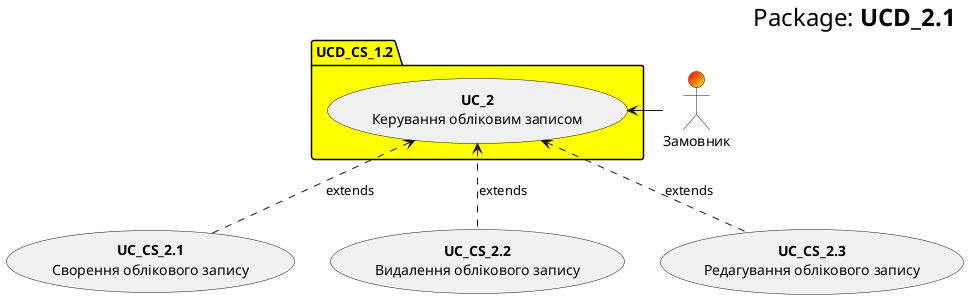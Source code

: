 @startuml
    right header
        <font size=24 color=black>Package:<b> UCD_2.1
    end header

    package UCD_CS_1.2 #Yellow {
        usecase "<b>UC_2</b>\nКерування обліковим записом" as UC_CS_2 
    }
    
    actor "Замовник" as Customer #Red/Yellow
    Customer -l-> UC_CS_2
    
    usecase "<b>UC_CS_2.1</b>\nСворення облікового запису" as UC_CS_2.1
    usecase "<b>UC_CS_2.2</b>\nВидалення облікового запису" as UC_CS_2.2
    usecase "<b>UC_CS_2.3</b>\nРедагування облікового запису" as UC_CS_2.3
    
    UC_CS_2.1 .u.> UC_CS_2: extends
    UC_CS_2.2 .u.> UC_CS_2: extends
    UC_CS_2.3 .u.> UC_CS_2: extends
    
@enduml

